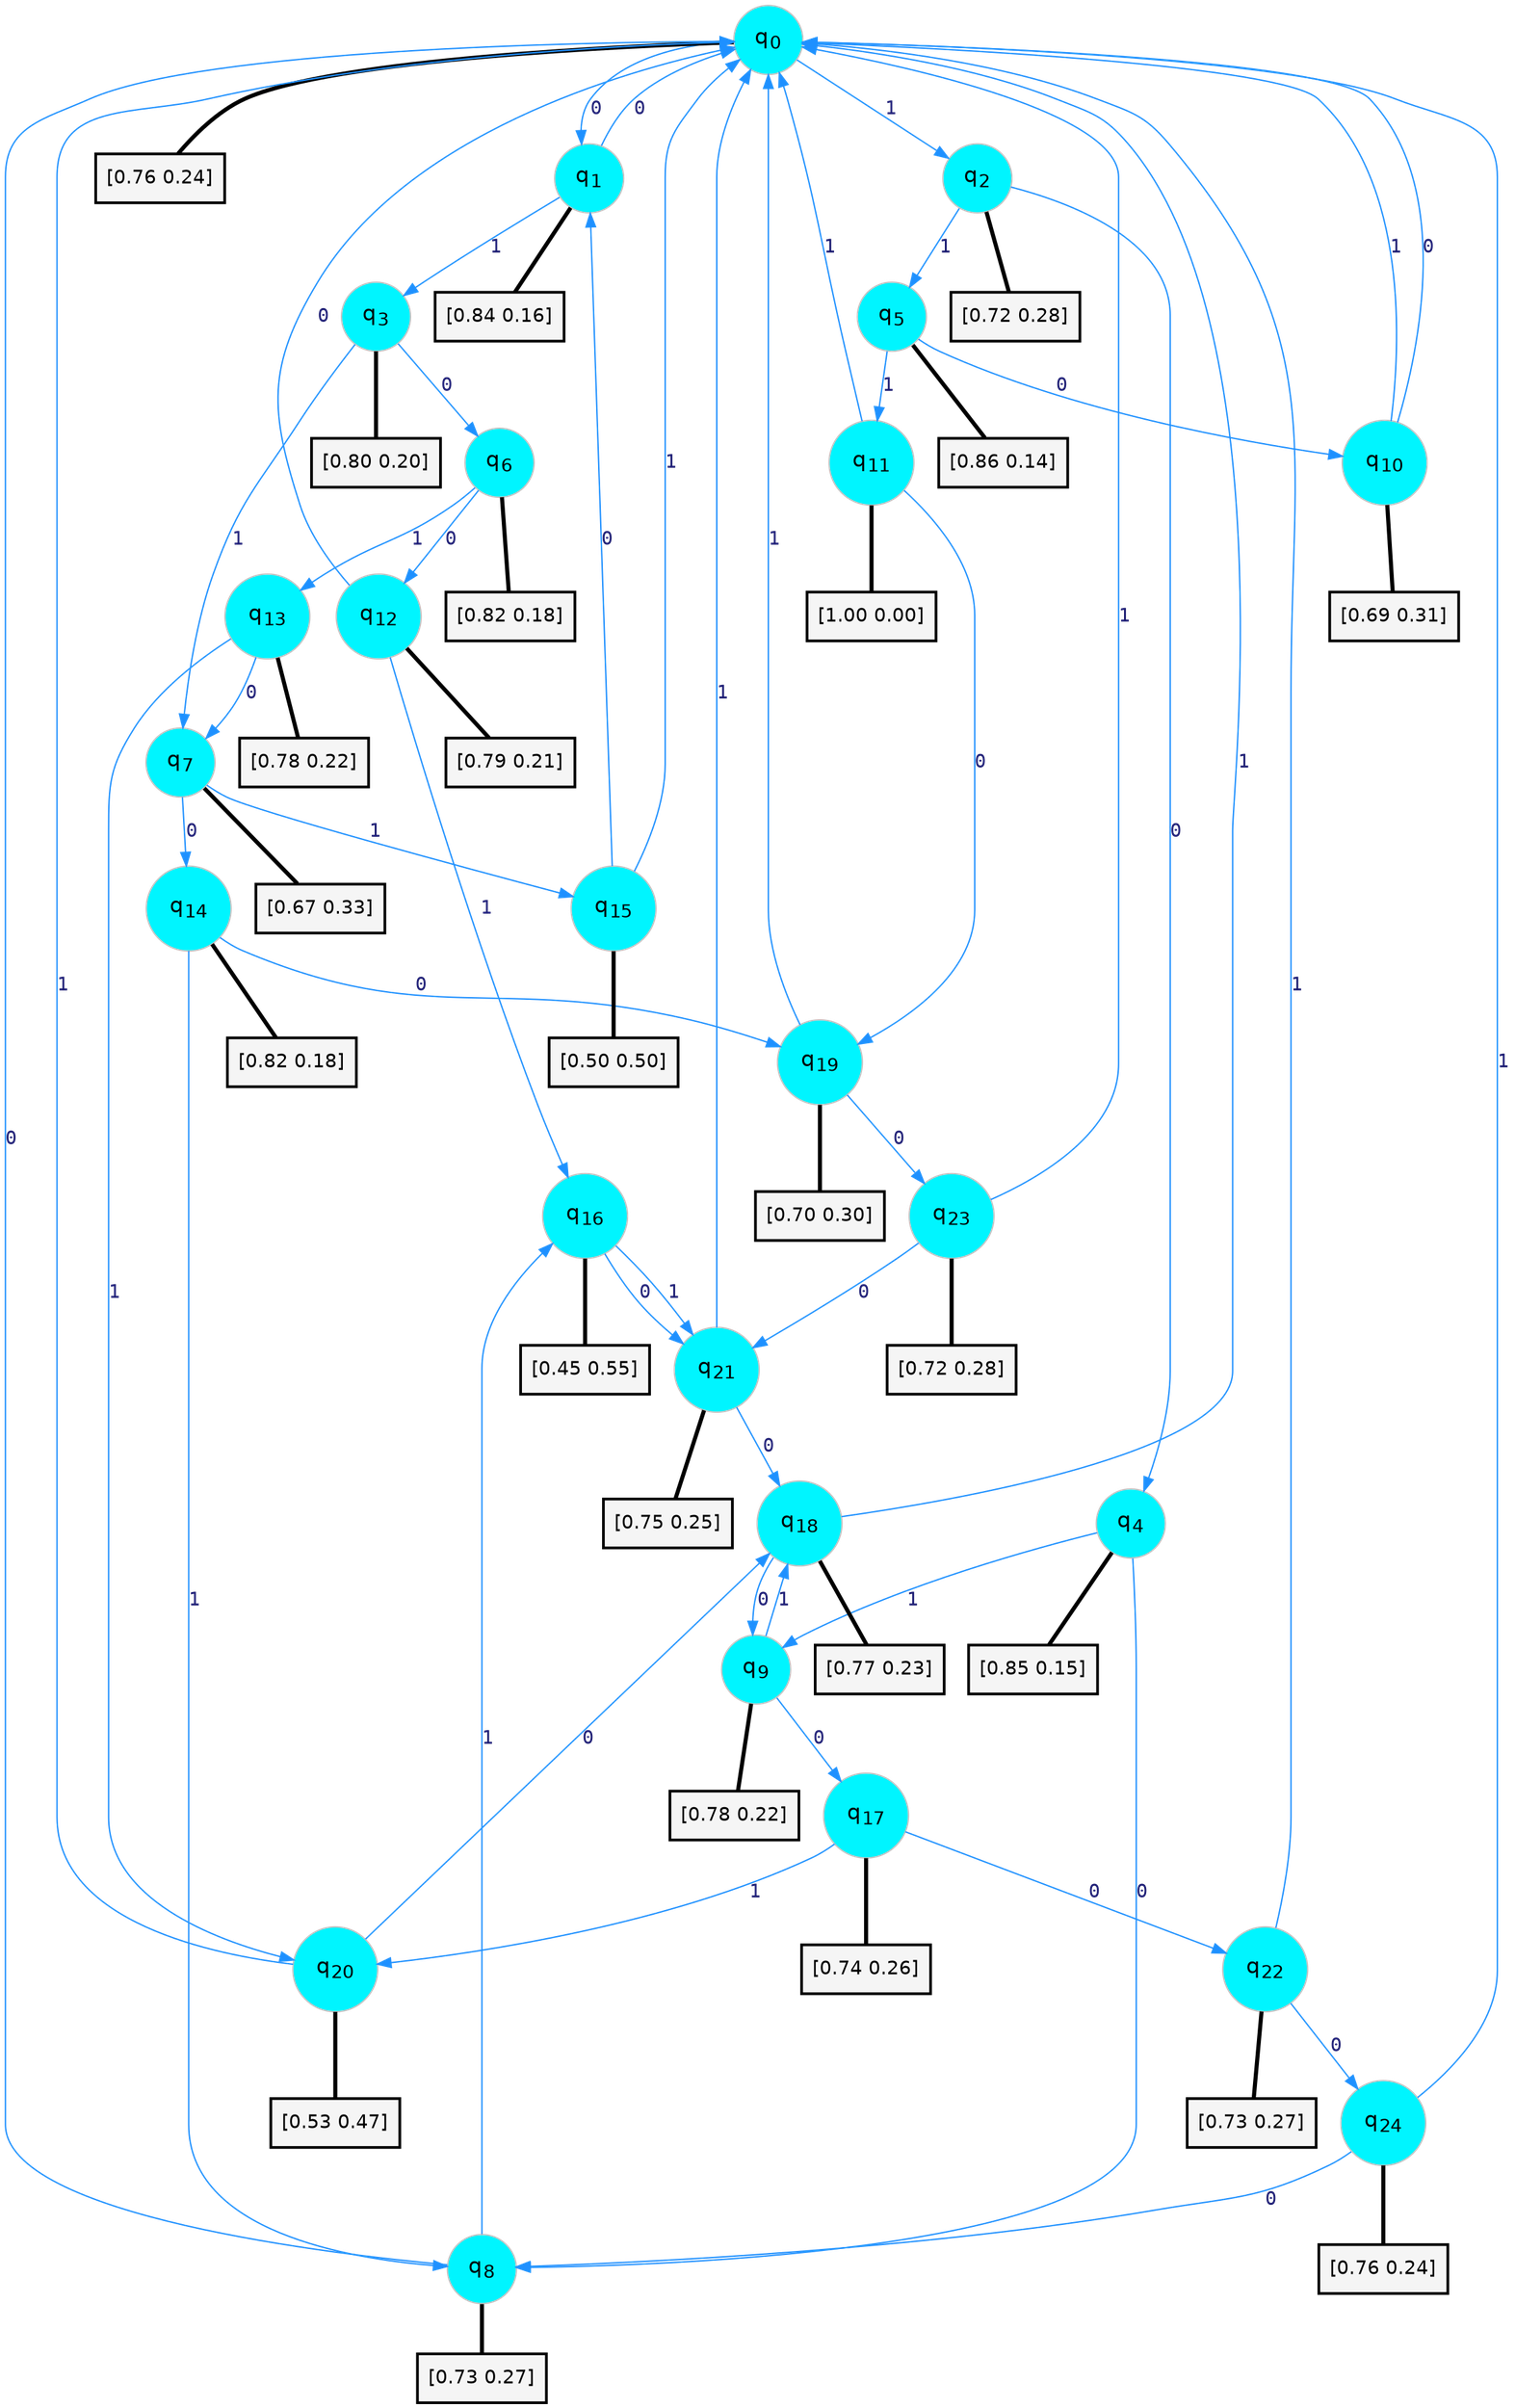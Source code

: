 digraph G {
graph [
bgcolor=transparent, dpi=300, rankdir=TD, size="40,25"];
node [
color=gray, fillcolor=turquoise1, fontcolor=black, fontname=Helvetica, fontsize=16, fontweight=bold, shape=circle, style=filled];
edge [
arrowsize=1, color=dodgerblue1, fontcolor=midnightblue, fontname=courier, fontweight=bold, penwidth=1, style=solid, weight=20];
0[label=<q<SUB>0</SUB>>];
1[label=<q<SUB>1</SUB>>];
2[label=<q<SUB>2</SUB>>];
3[label=<q<SUB>3</SUB>>];
4[label=<q<SUB>4</SUB>>];
5[label=<q<SUB>5</SUB>>];
6[label=<q<SUB>6</SUB>>];
7[label=<q<SUB>7</SUB>>];
8[label=<q<SUB>8</SUB>>];
9[label=<q<SUB>9</SUB>>];
10[label=<q<SUB>10</SUB>>];
11[label=<q<SUB>11</SUB>>];
12[label=<q<SUB>12</SUB>>];
13[label=<q<SUB>13</SUB>>];
14[label=<q<SUB>14</SUB>>];
15[label=<q<SUB>15</SUB>>];
16[label=<q<SUB>16</SUB>>];
17[label=<q<SUB>17</SUB>>];
18[label=<q<SUB>18</SUB>>];
19[label=<q<SUB>19</SUB>>];
20[label=<q<SUB>20</SUB>>];
21[label=<q<SUB>21</SUB>>];
22[label=<q<SUB>22</SUB>>];
23[label=<q<SUB>23</SUB>>];
24[label=<q<SUB>24</SUB>>];
25[label="[0.76 0.24]", shape=box,fontcolor=black, fontname=Helvetica, fontsize=14, penwidth=2, fillcolor=whitesmoke,color=black];
26[label="[0.84 0.16]", shape=box,fontcolor=black, fontname=Helvetica, fontsize=14, penwidth=2, fillcolor=whitesmoke,color=black];
27[label="[0.72 0.28]", shape=box,fontcolor=black, fontname=Helvetica, fontsize=14, penwidth=2, fillcolor=whitesmoke,color=black];
28[label="[0.80 0.20]", shape=box,fontcolor=black, fontname=Helvetica, fontsize=14, penwidth=2, fillcolor=whitesmoke,color=black];
29[label="[0.85 0.15]", shape=box,fontcolor=black, fontname=Helvetica, fontsize=14, penwidth=2, fillcolor=whitesmoke,color=black];
30[label="[0.86 0.14]", shape=box,fontcolor=black, fontname=Helvetica, fontsize=14, penwidth=2, fillcolor=whitesmoke,color=black];
31[label="[0.82 0.18]", shape=box,fontcolor=black, fontname=Helvetica, fontsize=14, penwidth=2, fillcolor=whitesmoke,color=black];
32[label="[0.67 0.33]", shape=box,fontcolor=black, fontname=Helvetica, fontsize=14, penwidth=2, fillcolor=whitesmoke,color=black];
33[label="[0.73 0.27]", shape=box,fontcolor=black, fontname=Helvetica, fontsize=14, penwidth=2, fillcolor=whitesmoke,color=black];
34[label="[0.78 0.22]", shape=box,fontcolor=black, fontname=Helvetica, fontsize=14, penwidth=2, fillcolor=whitesmoke,color=black];
35[label="[0.69 0.31]", shape=box,fontcolor=black, fontname=Helvetica, fontsize=14, penwidth=2, fillcolor=whitesmoke,color=black];
36[label="[1.00 0.00]", shape=box,fontcolor=black, fontname=Helvetica, fontsize=14, penwidth=2, fillcolor=whitesmoke,color=black];
37[label="[0.79 0.21]", shape=box,fontcolor=black, fontname=Helvetica, fontsize=14, penwidth=2, fillcolor=whitesmoke,color=black];
38[label="[0.78 0.22]", shape=box,fontcolor=black, fontname=Helvetica, fontsize=14, penwidth=2, fillcolor=whitesmoke,color=black];
39[label="[0.82 0.18]", shape=box,fontcolor=black, fontname=Helvetica, fontsize=14, penwidth=2, fillcolor=whitesmoke,color=black];
40[label="[0.50 0.50]", shape=box,fontcolor=black, fontname=Helvetica, fontsize=14, penwidth=2, fillcolor=whitesmoke,color=black];
41[label="[0.45 0.55]", shape=box,fontcolor=black, fontname=Helvetica, fontsize=14, penwidth=2, fillcolor=whitesmoke,color=black];
42[label="[0.74 0.26]", shape=box,fontcolor=black, fontname=Helvetica, fontsize=14, penwidth=2, fillcolor=whitesmoke,color=black];
43[label="[0.77 0.23]", shape=box,fontcolor=black, fontname=Helvetica, fontsize=14, penwidth=2, fillcolor=whitesmoke,color=black];
44[label="[0.70 0.30]", shape=box,fontcolor=black, fontname=Helvetica, fontsize=14, penwidth=2, fillcolor=whitesmoke,color=black];
45[label="[0.53 0.47]", shape=box,fontcolor=black, fontname=Helvetica, fontsize=14, penwidth=2, fillcolor=whitesmoke,color=black];
46[label="[0.75 0.25]", shape=box,fontcolor=black, fontname=Helvetica, fontsize=14, penwidth=2, fillcolor=whitesmoke,color=black];
47[label="[0.73 0.27]", shape=box,fontcolor=black, fontname=Helvetica, fontsize=14, penwidth=2, fillcolor=whitesmoke,color=black];
48[label="[0.72 0.28]", shape=box,fontcolor=black, fontname=Helvetica, fontsize=14, penwidth=2, fillcolor=whitesmoke,color=black];
49[label="[0.76 0.24]", shape=box,fontcolor=black, fontname=Helvetica, fontsize=14, penwidth=2, fillcolor=whitesmoke,color=black];
0->1 [label=0];
0->2 [label=1];
0->25 [arrowhead=none, penwidth=3,color=black];
1->0 [label=0];
1->3 [label=1];
1->26 [arrowhead=none, penwidth=3,color=black];
2->4 [label=0];
2->5 [label=1];
2->27 [arrowhead=none, penwidth=3,color=black];
3->6 [label=0];
3->7 [label=1];
3->28 [arrowhead=none, penwidth=3,color=black];
4->8 [label=0];
4->9 [label=1];
4->29 [arrowhead=none, penwidth=3,color=black];
5->10 [label=0];
5->11 [label=1];
5->30 [arrowhead=none, penwidth=3,color=black];
6->12 [label=0];
6->13 [label=1];
6->31 [arrowhead=none, penwidth=3,color=black];
7->14 [label=0];
7->15 [label=1];
7->32 [arrowhead=none, penwidth=3,color=black];
8->0 [label=0];
8->16 [label=1];
8->33 [arrowhead=none, penwidth=3,color=black];
9->17 [label=0];
9->18 [label=1];
9->34 [arrowhead=none, penwidth=3,color=black];
10->0 [label=0];
10->0 [label=1];
10->35 [arrowhead=none, penwidth=3,color=black];
11->19 [label=0];
11->0 [label=1];
11->36 [arrowhead=none, penwidth=3,color=black];
12->0 [label=0];
12->16 [label=1];
12->37 [arrowhead=none, penwidth=3,color=black];
13->7 [label=0];
13->20 [label=1];
13->38 [arrowhead=none, penwidth=3,color=black];
14->19 [label=0];
14->8 [label=1];
14->39 [arrowhead=none, penwidth=3,color=black];
15->1 [label=0];
15->0 [label=1];
15->40 [arrowhead=none, penwidth=3,color=black];
16->21 [label=0];
16->21 [label=1];
16->41 [arrowhead=none, penwidth=3,color=black];
17->22 [label=0];
17->20 [label=1];
17->42 [arrowhead=none, penwidth=3,color=black];
18->9 [label=0];
18->0 [label=1];
18->43 [arrowhead=none, penwidth=3,color=black];
19->23 [label=0];
19->0 [label=1];
19->44 [arrowhead=none, penwidth=3,color=black];
20->18 [label=0];
20->0 [label=1];
20->45 [arrowhead=none, penwidth=3,color=black];
21->18 [label=0];
21->0 [label=1];
21->46 [arrowhead=none, penwidth=3,color=black];
22->24 [label=0];
22->0 [label=1];
22->47 [arrowhead=none, penwidth=3,color=black];
23->21 [label=0];
23->0 [label=1];
23->48 [arrowhead=none, penwidth=3,color=black];
24->8 [label=0];
24->0 [label=1];
24->49 [arrowhead=none, penwidth=3,color=black];
}
